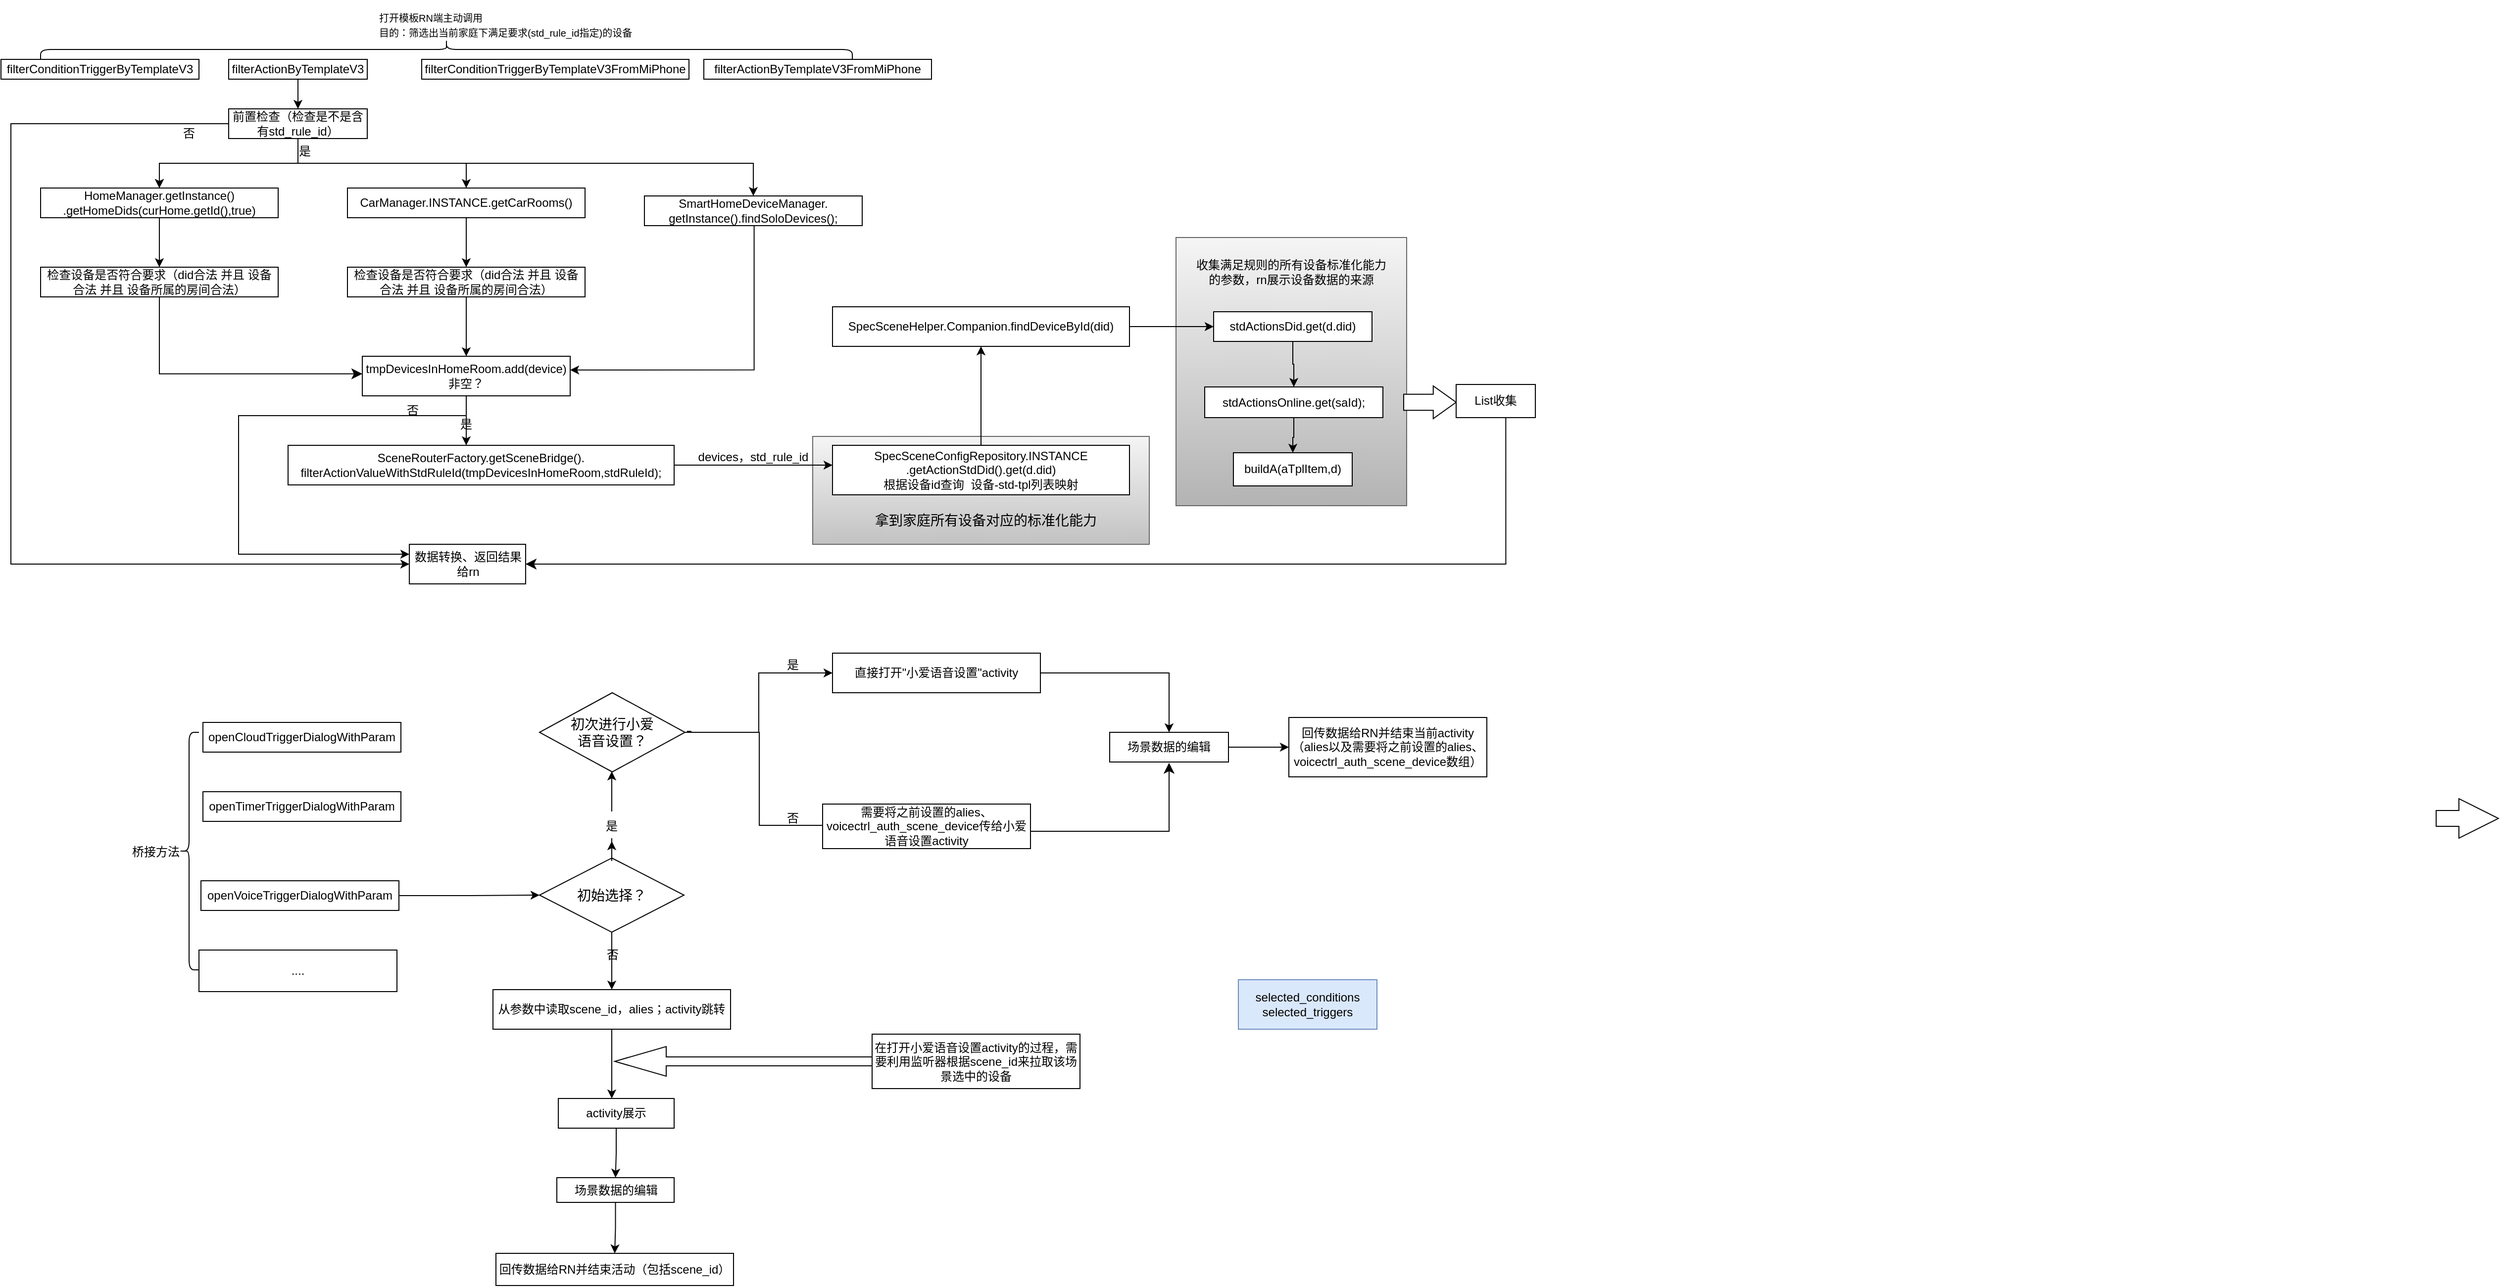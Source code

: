 <mxfile version="26.0.2">
  <diagram name="第 1 页" id="qcWDD4BdnjukdQCVl4ap">
    <mxGraphModel dx="1593" dy="878" grid="1" gridSize="10" guides="1" tooltips="1" connect="1" arrows="0" fold="1" page="1" pageScale="1" pageWidth="827" pageHeight="1169" math="0" shadow="0">
      <root>
        <mxCell id="0" />
        <mxCell id="1" parent="0" />
        <mxCell id="Rje5jLsaLAEFEkgU2UK4-37" value="" style="rounded=0;whiteSpace=wrap;html=1;fillColor=#f5f5f5;gradientColor=#C2C2C2;strokeColor=#666666;" vertex="1" parent="1">
          <mxGeometry x="830" y="1271" width="340" height="109" as="geometry" />
        </mxCell>
        <mxCell id="Rje5jLsaLAEFEkgU2UK4-29" value="" style="rounded=0;whiteSpace=wrap;html=1;fillColor=light-dark(#908e8e, #ededed);" vertex="1" parent="1">
          <mxGeometry x="1220" y="1205.25" width="190" height="124.75" as="geometry" />
        </mxCell>
        <mxCell id="Rje5jLsaLAEFEkgU2UK4-28" value="" style="rounded=0;whiteSpace=wrap;html=1;" vertex="1" parent="1">
          <mxGeometry x="1210" y="1205.25" width="210" height="124.75" as="geometry" />
        </mxCell>
        <mxCell id="Rje5jLsaLAEFEkgU2UK4-21" value="" style="rounded=0;whiteSpace=wrap;html=1;fillColor=#f5f5f5;strokeColor=#666666;gradientColor=#b3b3b3;" vertex="1" parent="1">
          <mxGeometry x="1197" y="1070" width="233" height="271" as="geometry" />
        </mxCell>
        <mxCell id="LGKpaFDRPndn7I6KlxH4-8" value="openCloudTriggerDialogWithParam" style="rounded=0;whiteSpace=wrap;html=1;" parent="1" vertex="1">
          <mxGeometry x="214" y="1560" width="200" height="30" as="geometry" />
        </mxCell>
        <mxCell id="LGKpaFDRPndn7I6KlxH4-63" value="" style="edgeStyle=orthogonalEdgeStyle;rounded=0;orthogonalLoop=1;jettySize=auto;html=1;" parent="1" source="LGKpaFDRPndn7I6KlxH4-13" target="LGKpaFDRPndn7I6KlxH4-62" edge="1">
          <mxGeometry relative="1" as="geometry" />
        </mxCell>
        <mxCell id="LGKpaFDRPndn7I6KlxH4-13" value="openVoiceTriggerDialogWithParam" style="rounded=0;whiteSpace=wrap;html=1;" parent="1" vertex="1">
          <mxGeometry x="212" y="1720" width="200" height="30" as="geometry" />
        </mxCell>
        <mxCell id="LGKpaFDRPndn7I6KlxH4-14" value="openTimerTriggerDialogWithParam" style="rounded=0;whiteSpace=wrap;html=1;" parent="1" vertex="1">
          <mxGeometry x="214" y="1630" width="200" height="30" as="geometry" />
        </mxCell>
        <mxCell id="LGKpaFDRPndn7I6KlxH4-16" value="filterConditionTriggerByTemplateV3" style="rounded=0;whiteSpace=wrap;html=1;" parent="1" vertex="1">
          <mxGeometry x="10" y="890" width="200" height="20" as="geometry" />
        </mxCell>
        <mxCell id="LGKpaFDRPndn7I6KlxH4-48" value="" style="edgeStyle=orthogonalEdgeStyle;rounded=0;orthogonalLoop=1;jettySize=auto;html=1;entryX=0.5;entryY=0;entryDx=0;entryDy=0;entryPerimeter=0;" parent="1" source="LGKpaFDRPndn7I6KlxH4-17" target="LGKpaFDRPndn7I6KlxH4-23" edge="1">
          <mxGeometry relative="1" as="geometry">
            <Array as="points">
              <mxPoint x="310" y="930" />
              <mxPoint x="310" y="930" />
            </Array>
          </mxGeometry>
        </mxCell>
        <mxCell id="LGKpaFDRPndn7I6KlxH4-17" value="filterActionByTemplateV3" style="rounded=0;whiteSpace=wrap;html=1;" parent="1" vertex="1">
          <mxGeometry x="240" y="890" width="140" height="20" as="geometry" />
        </mxCell>
        <mxCell id="LGKpaFDRPndn7I6KlxH4-18" value="filterConditionTriggerByTemplateV3FromMiPhone" style="rounded=0;whiteSpace=wrap;html=1;" parent="1" vertex="1">
          <mxGeometry x="435" y="890" width="270" height="20" as="geometry" />
        </mxCell>
        <mxCell id="LGKpaFDRPndn7I6KlxH4-19" value="filterActionByTemplateV3FromMiPhone" style="rounded=0;whiteSpace=wrap;html=1;" parent="1" vertex="1">
          <mxGeometry x="720" y="890" width="230" height="20" as="geometry" />
        </mxCell>
        <mxCell id="LGKpaFDRPndn7I6KlxH4-21" value="&lt;font style=&quot;font-size: 10px;&quot;&gt;打开模板RN端主动调用&lt;br&gt;目的：筛选出当前家庭下满足要求(std_rule_id指定)的设备&lt;br&gt;&lt;/font&gt;" style="text;html=1;align=left;verticalAlign=middle;whiteSpace=wrap;rounded=0;" parent="1" vertex="1">
          <mxGeometry x="390" y="830" width="280" height="50" as="geometry" />
        </mxCell>
        <mxCell id="LGKpaFDRPndn7I6KlxH4-22" value="" style="shape=curlyBracket;whiteSpace=wrap;html=1;rounded=1;labelPosition=left;verticalLabelPosition=middle;align=right;verticalAlign=middle;direction=south;" parent="1" vertex="1">
          <mxGeometry x="50" y="870" width="820" height="20" as="geometry" />
        </mxCell>
        <mxCell id="LGKpaFDRPndn7I6KlxH4-32" value="" style="edgeStyle=orthogonalEdgeStyle;rounded=0;orthogonalLoop=1;jettySize=auto;html=1;" parent="1" source="LGKpaFDRPndn7I6KlxH4-23" target="LGKpaFDRPndn7I6KlxH4-24" edge="1">
          <mxGeometry relative="1" as="geometry" />
        </mxCell>
        <mxCell id="LGKpaFDRPndn7I6KlxH4-33" value="" style="edgeStyle=orthogonalEdgeStyle;rounded=0;orthogonalLoop=1;jettySize=auto;html=1;" parent="1" source="LGKpaFDRPndn7I6KlxH4-23" target="LGKpaFDRPndn7I6KlxH4-24" edge="1">
          <mxGeometry relative="1" as="geometry" />
        </mxCell>
        <mxCell id="Rje5jLsaLAEFEkgU2UK4-30" style="edgeStyle=orthogonalEdgeStyle;rounded=0;orthogonalLoop=1;jettySize=auto;html=1;exitX=0.5;exitY=1;exitDx=0;exitDy=0;entryX=0.5;entryY=0;entryDx=0;entryDy=0;" edge="1" parent="1" source="LGKpaFDRPndn7I6KlxH4-23" target="LGKpaFDRPndn7I6KlxH4-27">
          <mxGeometry relative="1" as="geometry" />
        </mxCell>
        <mxCell id="Rje5jLsaLAEFEkgU2UK4-31" style="edgeStyle=orthogonalEdgeStyle;rounded=0;orthogonalLoop=1;jettySize=auto;html=1;exitX=0.5;exitY=1;exitDx=0;exitDy=0;entryX=0.5;entryY=0;entryDx=0;entryDy=0;" edge="1" parent="1" target="LGKpaFDRPndn7I6KlxH4-29">
          <mxGeometry relative="1" as="geometry">
            <mxPoint x="310" y="965" as="sourcePoint" />
            <mxPoint x="770.0" y="1023" as="targetPoint" />
            <Array as="points">
              <mxPoint x="310" y="995" />
              <mxPoint x="770" y="995" />
            </Array>
          </mxGeometry>
        </mxCell>
        <mxCell id="Rje5jLsaLAEFEkgU2UK4-32" style="edgeStyle=orthogonalEdgeStyle;rounded=0;orthogonalLoop=1;jettySize=auto;html=1;exitX=0;exitY=0.5;exitDx=0;exitDy=0;entryX=0;entryY=0.5;entryDx=0;entryDy=0;" edge="1" parent="1" source="LGKpaFDRPndn7I6KlxH4-23" target="LGKpaFDRPndn7I6KlxH4-44">
          <mxGeometry relative="1" as="geometry">
            <Array as="points">
              <mxPoint x="20" y="955" />
              <mxPoint x="20" y="1400" />
            </Array>
          </mxGeometry>
        </mxCell>
        <mxCell id="LGKpaFDRPndn7I6KlxH4-23" value="前置检查（检查是不是含有std_rule_id）" style="rounded=0;whiteSpace=wrap;html=1;" parent="1" vertex="1">
          <mxGeometry x="240" y="940" width="140" height="30" as="geometry" />
        </mxCell>
        <mxCell id="LGKpaFDRPndn7I6KlxH4-34" value="" style="edgeStyle=orthogonalEdgeStyle;rounded=0;orthogonalLoop=1;jettySize=auto;html=1;" parent="1" source="LGKpaFDRPndn7I6KlxH4-24" target="LGKpaFDRPndn7I6KlxH4-25" edge="1">
          <mxGeometry relative="1" as="geometry" />
        </mxCell>
        <mxCell id="LGKpaFDRPndn7I6KlxH4-24" value="HomeManager.getInstance()&lt;br&gt;.getHomeDids(curHome.getId(),true)" style="rounded=0;whiteSpace=wrap;html=1;" parent="1" vertex="1">
          <mxGeometry x="50" y="1020" width="240" height="30" as="geometry" />
        </mxCell>
        <mxCell id="LGKpaFDRPndn7I6KlxH4-25" value="检查设备是否符合要求（did合法 并且 设备合法 并且 设备所属的房间合法）" style="rounded=0;whiteSpace=wrap;html=1;" parent="1" vertex="1">
          <mxGeometry x="50" y="1100" width="240" height="30" as="geometry" />
        </mxCell>
        <mxCell id="LGKpaFDRPndn7I6KlxH4-35" value="" style="edgeStyle=orthogonalEdgeStyle;rounded=0;orthogonalLoop=1;jettySize=auto;html=1;" parent="1" source="LGKpaFDRPndn7I6KlxH4-27" target="LGKpaFDRPndn7I6KlxH4-28" edge="1">
          <mxGeometry relative="1" as="geometry" />
        </mxCell>
        <mxCell id="LGKpaFDRPndn7I6KlxH4-27" value="&lt;span style=&quot;text-align: left;&quot;&gt;CarManager.INSTANCE.getCarRooms()&lt;/span&gt;" style="rounded=0;whiteSpace=wrap;html=1;" parent="1" vertex="1">
          <mxGeometry x="360" y="1020" width="240" height="30" as="geometry" />
        </mxCell>
        <mxCell id="LGKpaFDRPndn7I6KlxH4-37" value="" style="edgeStyle=orthogonalEdgeStyle;rounded=0;orthogonalLoop=1;jettySize=auto;html=1;" parent="1" source="LGKpaFDRPndn7I6KlxH4-28" target="LGKpaFDRPndn7I6KlxH4-30" edge="1">
          <mxGeometry relative="1" as="geometry" />
        </mxCell>
        <mxCell id="LGKpaFDRPndn7I6KlxH4-28" value="检查设备是否符合要求（did合法 并且 设备合法 并且 设备所属的房间合法）" style="rounded=0;whiteSpace=wrap;html=1;" parent="1" vertex="1">
          <mxGeometry x="360" y="1100" width="240" height="30" as="geometry" />
        </mxCell>
        <mxCell id="LGKpaFDRPndn7I6KlxH4-42" value="" style="edgeStyle=orthogonalEdgeStyle;rounded=0;orthogonalLoop=1;jettySize=auto;html=1;entryX=0.996;entryY=0.328;entryDx=0;entryDy=0;entryPerimeter=0;" parent="1" edge="1">
          <mxGeometry relative="1" as="geometry">
            <mxPoint x="770.806" y="1054" as="sourcePoint" />
            <mxPoint x="585.0" y="1203.84" as="targetPoint" />
            <Array as="points">
              <mxPoint x="770.84" y="1204" />
            </Array>
          </mxGeometry>
        </mxCell>
        <mxCell id="LGKpaFDRPndn7I6KlxH4-29" value="SmartHomeDeviceManager.&lt;br&gt;getInstance().findSoloDevices();" style="rounded=0;whiteSpace=wrap;html=1;" parent="1" vertex="1">
          <mxGeometry x="660" y="1028" width="220" height="30" as="geometry" />
        </mxCell>
        <mxCell id="LGKpaFDRPndn7I6KlxH4-43" value="" style="edgeStyle=orthogonalEdgeStyle;rounded=0;orthogonalLoop=1;jettySize=auto;html=1;" parent="1" source="LGKpaFDRPndn7I6KlxH4-30" target="LGKpaFDRPndn7I6KlxH4-31" edge="1">
          <mxGeometry relative="1" as="geometry">
            <Array as="points">
              <mxPoint x="480" y="1260" />
              <mxPoint x="480" y="1260" />
            </Array>
          </mxGeometry>
        </mxCell>
        <mxCell id="Rje5jLsaLAEFEkgU2UK4-35" style="edgeStyle=orthogonalEdgeStyle;rounded=0;orthogonalLoop=1;jettySize=auto;html=1;exitX=0.5;exitY=1;exitDx=0;exitDy=0;entryX=0;entryY=0.25;entryDx=0;entryDy=0;" edge="1" parent="1" source="LGKpaFDRPndn7I6KlxH4-30" target="LGKpaFDRPndn7I6KlxH4-44">
          <mxGeometry relative="1" as="geometry">
            <Array as="points">
              <mxPoint x="480" y="1250" />
              <mxPoint x="250" y="1250" />
              <mxPoint x="250" y="1390" />
            </Array>
          </mxGeometry>
        </mxCell>
        <mxCell id="LGKpaFDRPndn7I6KlxH4-30" value="tmpDevicesInHomeRoom.add(device)&lt;div&gt;非空？&lt;/div&gt;" style="rounded=0;whiteSpace=wrap;html=1;" parent="1" vertex="1">
          <mxGeometry x="375" y="1190" width="210" height="40" as="geometry" />
        </mxCell>
        <mxCell id="LGKpaFDRPndn7I6KlxH4-50" value="" style="edgeStyle=orthogonalEdgeStyle;rounded=0;orthogonalLoop=1;jettySize=auto;html=1;" parent="1" source="LGKpaFDRPndn7I6KlxH4-31" edge="1">
          <mxGeometry relative="1" as="geometry">
            <mxPoint x="850" y="1300" as="targetPoint" />
          </mxGeometry>
        </mxCell>
        <mxCell id="LGKpaFDRPndn7I6KlxH4-31" value="SceneRouterFactory.getSceneBridge().&lt;br&gt;filterActionValueWithStdRuleId(tmpDevicesInHomeRoom,stdRuleId);" style="rounded=0;whiteSpace=wrap;html=1;" parent="1" vertex="1">
          <mxGeometry x="300" y="1280" width="390" height="40" as="geometry" />
        </mxCell>
        <mxCell id="LGKpaFDRPndn7I6KlxH4-39" value="" style="edgeStyle=elbowEdgeStyle;elbow=horizontal;endArrow=classic;html=1;curved=0;rounded=0;endSize=8;startSize=8;exitX=0.5;exitY=1;exitDx=0;exitDy=0;exitPerimeter=0;" parent="1" source="LGKpaFDRPndn7I6KlxH4-25" edge="1">
          <mxGeometry width="50" height="50" relative="1" as="geometry">
            <mxPoint x="19.72" y="1180" as="sourcePoint" />
            <mxPoint x="375" y="1207.75" as="targetPoint" />
            <Array as="points">
              <mxPoint x="170" y="1180" />
            </Array>
          </mxGeometry>
        </mxCell>
        <mxCell id="LGKpaFDRPndn7I6KlxH4-44" value="数据转换、返回结果给rn" style="whiteSpace=wrap;html=1;rounded=0;" parent="1" vertex="1">
          <mxGeometry x="422.5" y="1380" width="117.5" height="40" as="geometry" />
        </mxCell>
        <mxCell id="LGKpaFDRPndn7I6KlxH4-51" value="是" style="text;html=1;align=center;verticalAlign=middle;whiteSpace=wrap;rounded=0;" parent="1" vertex="1">
          <mxGeometry x="450" y="1244" width="60" height="30" as="geometry" />
        </mxCell>
        <mxCell id="LGKpaFDRPndn7I6KlxH4-54" value="devices，std_rule_id" style="text;html=1;align=center;verticalAlign=middle;whiteSpace=wrap;rounded=0;" parent="1" vertex="1">
          <mxGeometry x="710" y="1277" width="120" height="30" as="geometry" />
        </mxCell>
        <mxCell id="LGKpaFDRPndn7I6KlxH4-58" value="" style="edgeStyle=orthogonalEdgeStyle;rounded=0;orthogonalLoop=1;jettySize=auto;html=1;" parent="1" source="LGKpaFDRPndn7I6KlxH4-56" target="LGKpaFDRPndn7I6KlxH4-57" edge="1">
          <mxGeometry relative="1" as="geometry" />
        </mxCell>
        <mxCell id="LGKpaFDRPndn7I6KlxH4-56" value="SpecSceneConfigRepository.INSTANCE&lt;br&gt;.getActionStdDid().get(d.did)&lt;br&gt;根据设备id查询&amp;nbsp; 设备-std-tpl列表映射" style="rounded=0;whiteSpace=wrap;html=1;" parent="1" vertex="1">
          <mxGeometry x="850" y="1280" width="300" height="50" as="geometry" />
        </mxCell>
        <mxCell id="Rje5jLsaLAEFEkgU2UK4-16" value="" style="edgeStyle=orthogonalEdgeStyle;rounded=0;orthogonalLoop=1;jettySize=auto;html=1;" edge="1" parent="1" source="LGKpaFDRPndn7I6KlxH4-57" target="Rje5jLsaLAEFEkgU2UK4-15">
          <mxGeometry relative="1" as="geometry" />
        </mxCell>
        <mxCell id="LGKpaFDRPndn7I6KlxH4-57" value="SpecSceneHelper.Companion.findDeviceById(did)" style="rounded=0;whiteSpace=wrap;html=1;" parent="1" vertex="1">
          <mxGeometry x="850" y="1140" width="300" height="40" as="geometry" />
        </mxCell>
        <mxCell id="LGKpaFDRPndn7I6KlxH4-60" value="" style="shape=curlyBracket;whiteSpace=wrap;html=1;rounded=1;labelPosition=left;verticalLabelPosition=middle;align=right;verticalAlign=middle;" parent="1" vertex="1">
          <mxGeometry x="190" y="1570" width="20" height="240" as="geometry" />
        </mxCell>
        <mxCell id="LGKpaFDRPndn7I6KlxH4-67" value="" style="edgeStyle=orthogonalEdgeStyle;rounded=0;orthogonalLoop=1;jettySize=auto;html=1;" parent="1" source="LGKpaFDRPndn7I6KlxH4-62" target="LGKpaFDRPndn7I6KlxH4-66" edge="1">
          <mxGeometry relative="1" as="geometry" />
        </mxCell>
        <mxCell id="LGKpaFDRPndn7I6KlxH4-69" value="" style="edgeStyle=orthogonalEdgeStyle;rounded=0;orthogonalLoop=1;jettySize=auto;html=1;" parent="1" source="LGKpaFDRPndn7I6KlxH4-72" edge="1">
          <mxGeometry relative="1" as="geometry">
            <mxPoint x="627" y="1609.5" as="targetPoint" />
          </mxGeometry>
        </mxCell>
        <mxCell id="LGKpaFDRPndn7I6KlxH4-62" value="&lt;font style=&quot;font-size: 14px;&quot;&gt;初始选择？&lt;/font&gt;" style="rhombus;whiteSpace=wrap;html=1;rounded=0;" parent="1" vertex="1">
          <mxGeometry x="554" y="1697" width="146" height="75" as="geometry" />
        </mxCell>
        <mxCell id="LGKpaFDRPndn7I6KlxH4-85" value="" style="edgeStyle=orthogonalEdgeStyle;rounded=0;orthogonalLoop=1;jettySize=auto;html=1;" parent="1" source="LGKpaFDRPndn7I6KlxH4-66" edge="1">
          <mxGeometry relative="1" as="geometry">
            <mxPoint x="627" y="1940" as="targetPoint" />
          </mxGeometry>
        </mxCell>
        <mxCell id="LGKpaFDRPndn7I6KlxH4-66" value="从参数中读取scene_id，alies；activity跳转" style="rounded=0;whiteSpace=wrap;html=1;" parent="1" vertex="1">
          <mxGeometry x="507" y="1830" width="240" height="40" as="geometry" />
        </mxCell>
        <mxCell id="LGKpaFDRPndn7I6KlxH4-75" value="" style="edgeStyle=orthogonalEdgeStyle;rounded=0;orthogonalLoop=1;jettySize=auto;html=1;" parent="1" source="LGKpaFDRPndn7I6KlxH4-70" target="LGKpaFDRPndn7I6KlxH4-74" edge="1">
          <mxGeometry relative="1" as="geometry" />
        </mxCell>
        <mxCell id="LGKpaFDRPndn7I6KlxH4-77" value="" style="edgeStyle=orthogonalEdgeStyle;rounded=0;orthogonalLoop=1;jettySize=auto;html=1;entryX=-0.017;entryY=0.617;entryDx=0;entryDy=0;entryPerimeter=0;exitX=1;exitY=0.488;exitDx=0;exitDy=0;exitPerimeter=0;" parent="1" edge="1">
          <mxGeometry relative="1" as="geometry">
            <mxPoint x="703" y="1569.04" as="sourcePoint" />
            <mxPoint x="853.96" y="1664.02" as="targetPoint" />
            <Array as="points">
              <mxPoint x="707" y="1569" />
              <mxPoint x="707" y="1570" />
              <mxPoint x="776" y="1570" />
              <mxPoint x="776" y="1664" />
            </Array>
          </mxGeometry>
        </mxCell>
        <mxCell id="LGKpaFDRPndn7I6KlxH4-70" value="&lt;font style=&quot;font-size: 14px;&quot;&gt;初次进行小爱&lt;br&gt;语音设置？&lt;/font&gt;" style="rhombus;whiteSpace=wrap;html=1;" parent="1" vertex="1">
          <mxGeometry x="554" y="1530" width="147" height="80" as="geometry" />
        </mxCell>
        <mxCell id="LGKpaFDRPndn7I6KlxH4-71" value="否" style="text;html=1;align=center;verticalAlign=middle;whiteSpace=wrap;rounded=0;" parent="1" vertex="1">
          <mxGeometry x="597.5" y="1780" width="60" height="30" as="geometry" />
        </mxCell>
        <mxCell id="LGKpaFDRPndn7I6KlxH4-73" value="" style="edgeStyle=orthogonalEdgeStyle;rounded=0;orthogonalLoop=1;jettySize=auto;html=1;" parent="1" source="LGKpaFDRPndn7I6KlxH4-62" target="LGKpaFDRPndn7I6KlxH4-72" edge="1">
          <mxGeometry relative="1" as="geometry">
            <mxPoint x="627" y="1697" as="sourcePoint" />
            <mxPoint x="627" y="1609.5" as="targetPoint" />
          </mxGeometry>
        </mxCell>
        <mxCell id="LGKpaFDRPndn7I6KlxH4-72" value="是" style="text;html=1;align=center;verticalAlign=middle;whiteSpace=wrap;rounded=0;" parent="1" vertex="1">
          <mxGeometry x="597" y="1650" width="60" height="30" as="geometry" />
        </mxCell>
        <mxCell id="Rje5jLsaLAEFEkgU2UK4-6" value="" style="edgeStyle=orthogonalEdgeStyle;rounded=0;orthogonalLoop=1;jettySize=auto;html=1;" edge="1" parent="1" source="LGKpaFDRPndn7I6KlxH4-74" target="Rje5jLsaLAEFEkgU2UK4-5">
          <mxGeometry relative="1" as="geometry">
            <Array as="points">
              <mxPoint x="1190" y="1510" />
            </Array>
          </mxGeometry>
        </mxCell>
        <mxCell id="LGKpaFDRPndn7I6KlxH4-74" value="直接打开&quot;小爱语音设置&quot;activity" style="whiteSpace=wrap;html=1;" parent="1" vertex="1">
          <mxGeometry x="850" y="1490" width="210" height="40" as="geometry" />
        </mxCell>
        <mxCell id="LGKpaFDRPndn7I6KlxH4-76" value="需要将之前设置的alies、voicectrl_auth_scene_device传给小爱语音设置activity" style="whiteSpace=wrap;html=1;" parent="1" vertex="1">
          <mxGeometry x="840" y="1642.5" width="210" height="45" as="geometry" />
        </mxCell>
        <mxCell id="LGKpaFDRPndn7I6KlxH4-80" value="否" style="text;html=1;align=center;verticalAlign=middle;whiteSpace=wrap;rounded=0;" parent="1" vertex="1">
          <mxGeometry x="780" y="1642" width="60" height="30" as="geometry" />
        </mxCell>
        <mxCell id="LGKpaFDRPndn7I6KlxH4-81" value="是" style="text;html=1;align=center;verticalAlign=middle;whiteSpace=wrap;rounded=0;" parent="1" vertex="1">
          <mxGeometry x="780" y="1487" width="60" height="30" as="geometry" />
        </mxCell>
        <mxCell id="Rje5jLsaLAEFEkgU2UK4-12" value="" style="edgeStyle=orthogonalEdgeStyle;rounded=0;orthogonalLoop=1;jettySize=auto;html=1;" edge="1" parent="1" source="LGKpaFDRPndn7I6KlxH4-82" target="Rje5jLsaLAEFEkgU2UK4-1">
          <mxGeometry relative="1" as="geometry" />
        </mxCell>
        <mxCell id="LGKpaFDRPndn7I6KlxH4-82" value="activity展示" style="whiteSpace=wrap;html=1;rounded=0;" parent="1" vertex="1">
          <mxGeometry x="573" y="1940" width="117" height="30" as="geometry" />
        </mxCell>
        <mxCell id="LGKpaFDRPndn7I6KlxH4-86" value="" style="shape=singleArrow;direction=west;whiteSpace=wrap;html=1;" parent="1" vertex="1">
          <mxGeometry x="630" y="1887.5" width="260" height="30" as="geometry" />
        </mxCell>
        <mxCell id="LGKpaFDRPndn7I6KlxH4-87" value="在打开小爱语音设置activity的过程，需要利用监听器根据scene_id来拉取该场景选中的设备" style="rounded=0;whiteSpace=wrap;html=1;" parent="1" vertex="1">
          <mxGeometry x="890" y="1875" width="210" height="55" as="geometry" />
        </mxCell>
        <mxCell id="LGKpaFDRPndn7I6KlxH4-92" value="...." style="rounded=0;whiteSpace=wrap;html=1;" parent="1" vertex="1">
          <mxGeometry x="210" y="1790" width="200" height="42" as="geometry" />
        </mxCell>
        <mxCell id="Rje5jLsaLAEFEkgU2UK4-4" value="" style="edgeStyle=orthogonalEdgeStyle;rounded=0;orthogonalLoop=1;jettySize=auto;html=1;" edge="1" parent="1" source="Rje5jLsaLAEFEkgU2UK4-1" target="Rje5jLsaLAEFEkgU2UK4-3">
          <mxGeometry relative="1" as="geometry" />
        </mxCell>
        <mxCell id="Rje5jLsaLAEFEkgU2UK4-1" value="场景数据的编辑" style="whiteSpace=wrap;html=1;rounded=0;" vertex="1" parent="1">
          <mxGeometry x="571.5" y="2020" width="118.5" height="25" as="geometry" />
        </mxCell>
        <mxCell id="Rje5jLsaLAEFEkgU2UK4-3" value="回传数据给RN并结束活动（包括scene_id）" style="whiteSpace=wrap;html=1;rounded=0;" vertex="1" parent="1">
          <mxGeometry x="510" y="2096.5" width="240" height="32.5" as="geometry" />
        </mxCell>
        <mxCell id="Rje5jLsaLAEFEkgU2UK4-9" value="" style="edgeStyle=orthogonalEdgeStyle;rounded=0;orthogonalLoop=1;jettySize=auto;html=1;" edge="1" parent="1" source="Rje5jLsaLAEFEkgU2UK4-5" target="Rje5jLsaLAEFEkgU2UK4-8">
          <mxGeometry relative="1" as="geometry" />
        </mxCell>
        <mxCell id="Rje5jLsaLAEFEkgU2UK4-5" value="场景数据的编辑" style="whiteSpace=wrap;html=1;" vertex="1" parent="1">
          <mxGeometry x="1130" y="1570" width="120" height="30" as="geometry" />
        </mxCell>
        <mxCell id="Rje5jLsaLAEFEkgU2UK4-7" value="" style="edgeStyle=segmentEdgeStyle;endArrow=classic;html=1;curved=0;rounded=0;endSize=8;startSize=8;entryX=0.5;entryY=1.025;entryDx=0;entryDy=0;entryPerimeter=0;" edge="1" parent="1" target="Rje5jLsaLAEFEkgU2UK4-5">
          <mxGeometry width="50" height="50" relative="1" as="geometry">
            <mxPoint x="1050" y="1670" as="sourcePoint" />
            <mxPoint x="1100" y="1620" as="targetPoint" />
            <Array as="points">
              <mxPoint x="1190" y="1670" />
              <mxPoint x="1190" y="1601" />
            </Array>
          </mxGeometry>
        </mxCell>
        <mxCell id="Rje5jLsaLAEFEkgU2UK4-8" value="回传数据给RN并结束当前activity（alies以及需要将之前设置的alies、voicectrl_auth_scene_device数组）" style="whiteSpace=wrap;html=1;" vertex="1" parent="1">
          <mxGeometry x="1311" y="1555" width="200" height="60" as="geometry" />
        </mxCell>
        <mxCell id="Rje5jLsaLAEFEkgU2UK4-13" value="selected_conditions&lt;div&gt;selected_triggers&lt;/div&gt;" style="rounded=0;whiteSpace=wrap;html=1;fillColor=#dae8fc;strokeColor=#6c8ebf;" vertex="1" parent="1">
          <mxGeometry x="1260" y="1820" width="140" height="50" as="geometry" />
        </mxCell>
        <mxCell id="Rje5jLsaLAEFEkgU2UK4-14" value="桥接方法" style="text;html=1;align=center;verticalAlign=middle;whiteSpace=wrap;rounded=0;" vertex="1" parent="1">
          <mxGeometry x="133" y="1673" width="67" height="35" as="geometry" />
        </mxCell>
        <mxCell id="Rje5jLsaLAEFEkgU2UK4-18" value="" style="edgeStyle=orthogonalEdgeStyle;rounded=0;orthogonalLoop=1;jettySize=auto;html=1;" edge="1" parent="1" source="Rje5jLsaLAEFEkgU2UK4-15" target="Rje5jLsaLAEFEkgU2UK4-17">
          <mxGeometry relative="1" as="geometry" />
        </mxCell>
        <mxCell id="Rje5jLsaLAEFEkgU2UK4-15" value="stdActionsDid.get(d.did)" style="rounded=0;whiteSpace=wrap;html=1;" vertex="1" parent="1">
          <mxGeometry x="1235" y="1145" width="160" height="30" as="geometry" />
        </mxCell>
        <mxCell id="Rje5jLsaLAEFEkgU2UK4-20" value="" style="edgeStyle=orthogonalEdgeStyle;rounded=0;orthogonalLoop=1;jettySize=auto;html=1;" edge="1" parent="1" source="Rje5jLsaLAEFEkgU2UK4-17" target="Rje5jLsaLAEFEkgU2UK4-19">
          <mxGeometry relative="1" as="geometry" />
        </mxCell>
        <mxCell id="Rje5jLsaLAEFEkgU2UK4-17" value="stdActionsOnline.get(saId);" style="whiteSpace=wrap;html=1;rounded=0;" vertex="1" parent="1">
          <mxGeometry x="1226" y="1221" width="180" height="31" as="geometry" />
        </mxCell>
        <mxCell id="Rje5jLsaLAEFEkgU2UK4-19" value="buildA(aTplItem,d)" style="whiteSpace=wrap;html=1;rounded=0;" vertex="1" parent="1">
          <mxGeometry x="1255" y="1287.5" width="120" height="33.5" as="geometry" />
        </mxCell>
        <mxCell id="Rje5jLsaLAEFEkgU2UK4-23" value="" style="html=1;shadow=0;dashed=0;align=center;verticalAlign=middle;shape=mxgraph.arrows2.arrow;dy=0.6;dx=40;notch=0;" vertex="1" parent="1">
          <mxGeometry x="2470" y="1637" width="63" height="40" as="geometry" />
        </mxCell>
        <mxCell id="Rje5jLsaLAEFEkgU2UK4-24" value="" style="html=1;shadow=0;dashed=0;align=center;verticalAlign=middle;shape=mxgraph.arrows2.arrow;dy=0.51;dx=23.14;notch=0;" vertex="1" parent="1">
          <mxGeometry x="1427" y="1220" width="53" height="33" as="geometry" />
        </mxCell>
        <mxCell id="Rje5jLsaLAEFEkgU2UK4-25" value="List收集" style="whiteSpace=wrap;html=1;shadow=0;dashed=0;" vertex="1" parent="1">
          <mxGeometry x="1480" y="1218.5" width="80" height="33.5" as="geometry" />
        </mxCell>
        <mxCell id="Rje5jLsaLAEFEkgU2UK4-27" value="" style="edgeStyle=segmentEdgeStyle;endArrow=classic;html=1;curved=0;rounded=0;endSize=8;startSize=8;exitX=0.627;exitY=0.994;exitDx=0;exitDy=0;exitPerimeter=0;" edge="1" parent="1" source="Rje5jLsaLAEFEkgU2UK4-25">
          <mxGeometry width="50" height="50" relative="1" as="geometry">
            <mxPoint x="1530" y="1259.99" as="sourcePoint" />
            <mxPoint x="540" y="1400" as="targetPoint" />
            <Array as="points">
              <mxPoint x="1530" y="1400" />
            </Array>
          </mxGeometry>
        </mxCell>
        <mxCell id="Rje5jLsaLAEFEkgU2UK4-33" value="否" style="text;html=1;align=center;verticalAlign=middle;whiteSpace=wrap;rounded=0;" vertex="1" parent="1">
          <mxGeometry x="170" y="950" width="60" height="30" as="geometry" />
        </mxCell>
        <mxCell id="Rje5jLsaLAEFEkgU2UK4-34" value="是" style="text;html=1;align=center;verticalAlign=middle;whiteSpace=wrap;rounded=0;" vertex="1" parent="1">
          <mxGeometry x="287" y="968" width="60" height="30" as="geometry" />
        </mxCell>
        <mxCell id="Rje5jLsaLAEFEkgU2UK4-36" value="否" style="text;html=1;align=center;verticalAlign=middle;whiteSpace=wrap;rounded=0;" vertex="1" parent="1">
          <mxGeometry x="396" y="1230" width="60" height="30" as="geometry" />
        </mxCell>
        <mxCell id="Rje5jLsaLAEFEkgU2UK4-38" value="&lt;font style=&quot;font-size: 14px;&quot;&gt;拿到家庭所有设备对应的标准化能力&lt;/font&gt;" style="text;html=1;align=center;verticalAlign=middle;whiteSpace=wrap;rounded=0;" vertex="1" parent="1">
          <mxGeometry x="890" y="1341" width="230" height="30" as="geometry" />
        </mxCell>
        <mxCell id="Rje5jLsaLAEFEkgU2UK4-40" value="收集满足规则的所有设备标准化能力的参数，rn展示设备数据的来源" style="text;html=1;align=center;verticalAlign=middle;whiteSpace=wrap;rounded=0;" vertex="1" parent="1">
          <mxGeometry x="1211" y="1080" width="205" height="50" as="geometry" />
        </mxCell>
      </root>
    </mxGraphModel>
  </diagram>
</mxfile>
